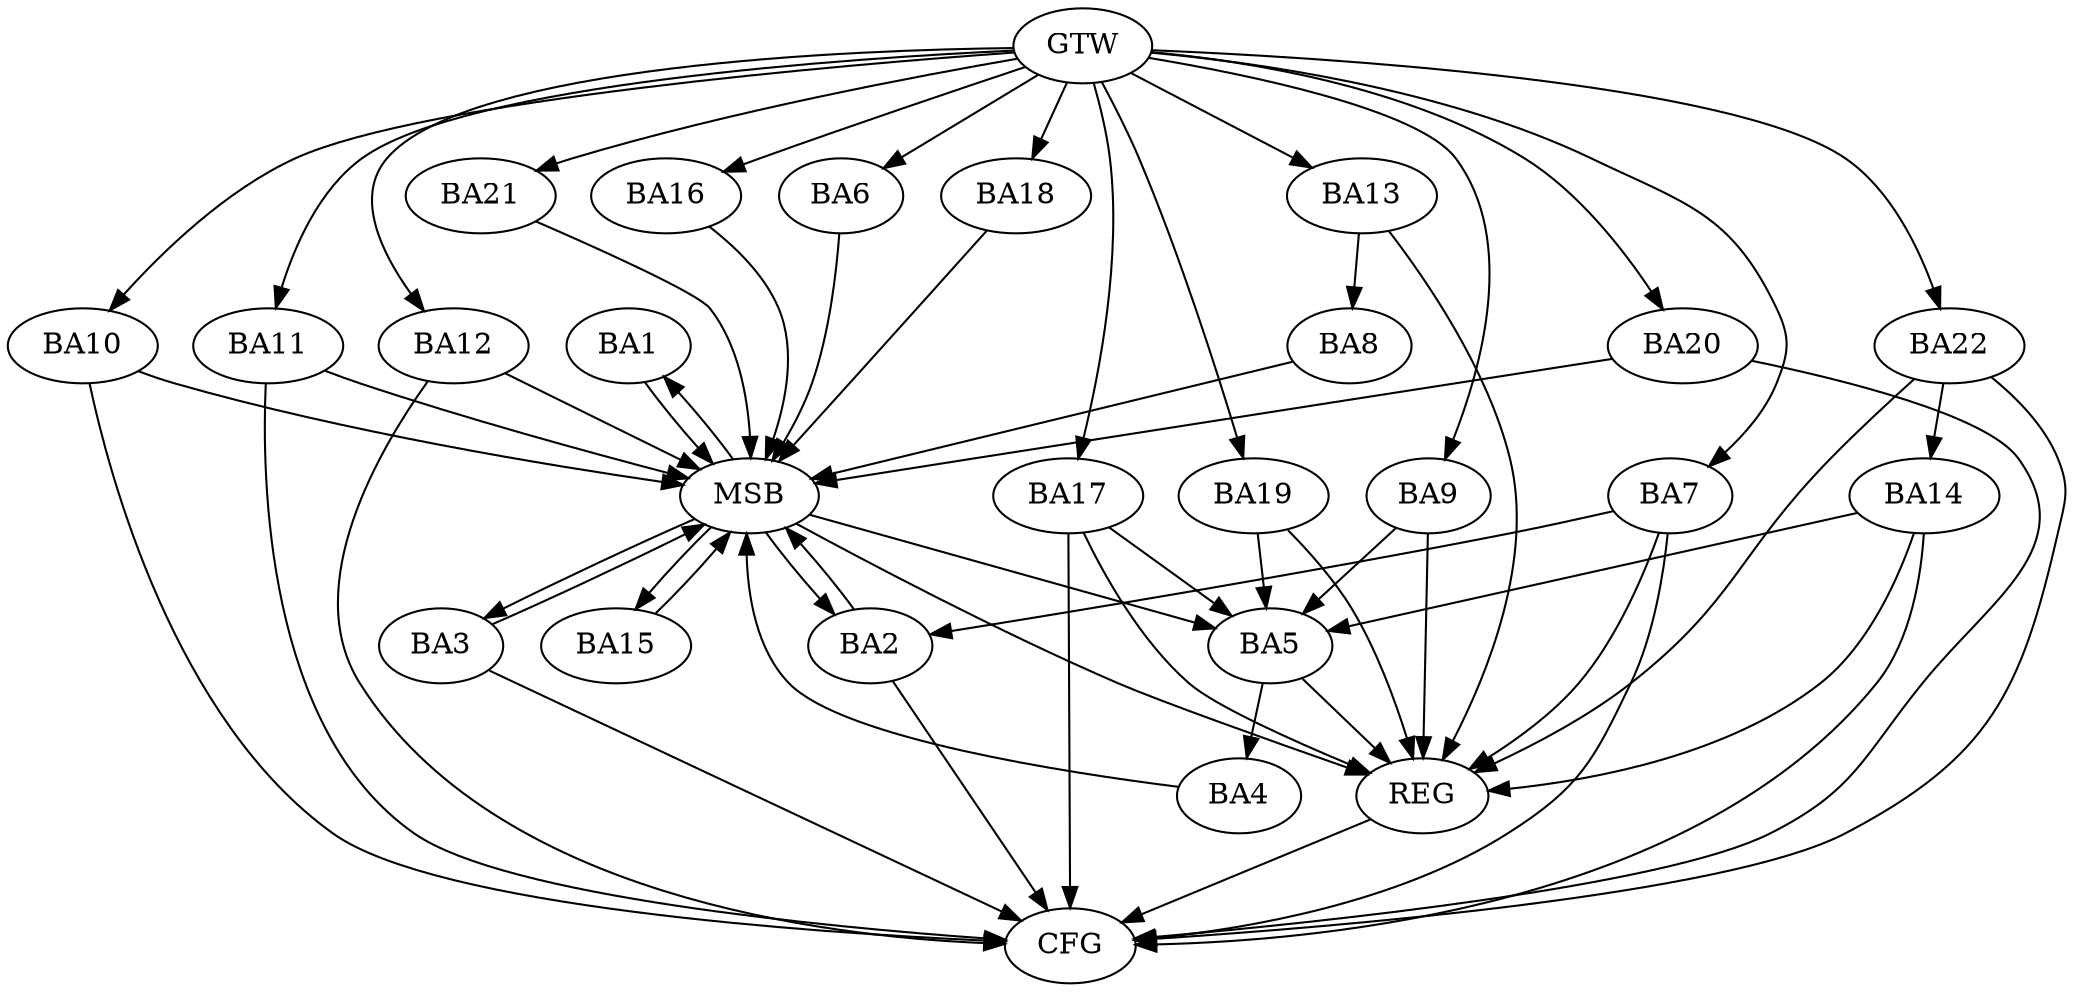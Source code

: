 strict digraph G {
  BA1 [ label="BA1" ];
  BA2 [ label="BA2" ];
  BA3 [ label="BA3" ];
  BA4 [ label="BA4" ];
  BA5 [ label="BA5" ];
  BA6 [ label="BA6" ];
  BA7 [ label="BA7" ];
  BA8 [ label="BA8" ];
  BA9 [ label="BA9" ];
  BA10 [ label="BA10" ];
  BA11 [ label="BA11" ];
  BA12 [ label="BA12" ];
  BA13 [ label="BA13" ];
  BA14 [ label="BA14" ];
  BA15 [ label="BA15" ];
  BA16 [ label="BA16" ];
  BA17 [ label="BA17" ];
  BA18 [ label="BA18" ];
  BA19 [ label="BA19" ];
  BA20 [ label="BA20" ];
  BA21 [ label="BA21" ];
  BA22 [ label="BA22" ];
  GTW [ label="GTW" ];
  REG [ label="REG" ];
  MSB [ label="MSB" ];
  CFG [ label="CFG" ];
  BA5 -> BA4;
  BA7 -> BA2;
  BA9 -> BA5;
  BA13 -> BA8;
  BA14 -> BA5;
  BA17 -> BA5;
  BA19 -> BA5;
  BA22 -> BA14;
  GTW -> BA6;
  GTW -> BA7;
  GTW -> BA9;
  GTW -> BA10;
  GTW -> BA11;
  GTW -> BA12;
  GTW -> BA13;
  GTW -> BA16;
  GTW -> BA17;
  GTW -> BA18;
  GTW -> BA19;
  GTW -> BA20;
  GTW -> BA21;
  GTW -> BA22;
  BA5 -> REG;
  BA7 -> REG;
  BA9 -> REG;
  BA13 -> REG;
  BA14 -> REG;
  BA17 -> REG;
  BA19 -> REG;
  BA22 -> REG;
  BA1 -> MSB;
  MSB -> BA2;
  MSB -> REG;
  BA2 -> MSB;
  MSB -> BA1;
  BA3 -> MSB;
  BA4 -> MSB;
  BA6 -> MSB;
  MSB -> BA5;
  BA8 -> MSB;
  BA10 -> MSB;
  BA11 -> MSB;
  BA12 -> MSB;
  BA15 -> MSB;
  BA16 -> MSB;
  MSB -> BA3;
  BA18 -> MSB;
  BA20 -> MSB;
  MSB -> BA15;
  BA21 -> MSB;
  BA2 -> CFG;
  BA22 -> CFG;
  BA7 -> CFG;
  BA12 -> CFG;
  BA17 -> CFG;
  BA20 -> CFG;
  BA11 -> CFG;
  BA3 -> CFG;
  BA14 -> CFG;
  BA10 -> CFG;
  REG -> CFG;
}
